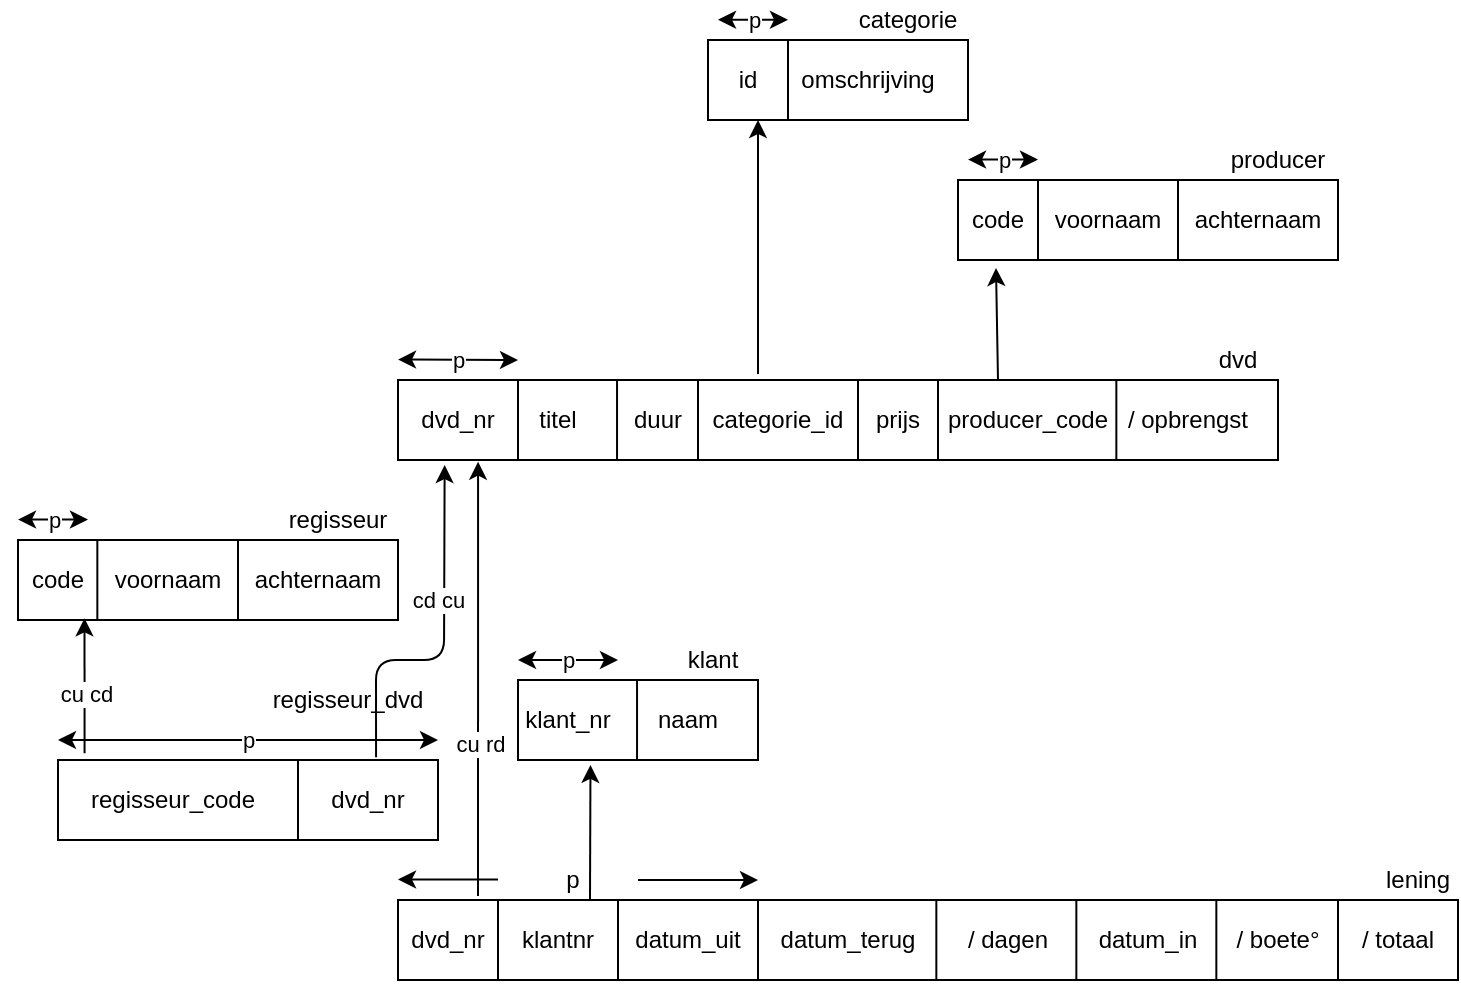 <mxfile>
    <diagram id="100QE5MBlsU9RVIdRO5Y" name="Page-1">
        <mxGraphModel dx="1348" dy="1292" grid="1" gridSize="10" guides="1" tooltips="1" connect="1" arrows="1" fold="1" page="1" pageScale="1" pageWidth="850" pageHeight="1100" math="0" shadow="0">
            <root>
                <mxCell id="0"/>
                <mxCell id="1" parent="0"/>
                <mxCell id="FHouZHXf3DzwIR08vp39-1" value="" style="rounded=0;whiteSpace=wrap;html=1;" parent="1" vertex="1">
                    <mxGeometry x="200" y="450" width="530" height="40" as="geometry"/>
                </mxCell>
                <mxCell id="FHouZHXf3DzwIR08vp39-2" value="lening" style="text;html=1;strokeColor=none;fillColor=none;align=center;verticalAlign=middle;whiteSpace=wrap;rounded=0;" parent="1" vertex="1">
                    <mxGeometry x="690" y="430" width="40" height="20" as="geometry"/>
                </mxCell>
                <mxCell id="FHouZHXf3DzwIR08vp39-3" value="/ totaal" style="text;html=1;strokeColor=none;fillColor=none;align=center;verticalAlign=middle;whiteSpace=wrap;rounded=0;" parent="1" vertex="1">
                    <mxGeometry x="670" y="460" width="60" height="20" as="geometry"/>
                </mxCell>
                <mxCell id="FHouZHXf3DzwIR08vp39-5" value="/ boete° " style="text;html=1;strokeColor=none;fillColor=none;align=center;verticalAlign=middle;whiteSpace=wrap;rounded=0;" parent="1" vertex="1">
                    <mxGeometry x="610" y="460" width="60" height="20" as="geometry"/>
                </mxCell>
                <mxCell id="FHouZHXf3DzwIR08vp39-6" value="datum_in" style="text;html=1;strokeColor=none;fillColor=none;align=center;verticalAlign=middle;whiteSpace=wrap;rounded=0;" parent="1" vertex="1">
                    <mxGeometry x="540" y="460" width="70" height="20" as="geometry"/>
                </mxCell>
                <mxCell id="FHouZHXf3DzwIR08vp39-7" value="/ dagen" style="text;html=1;strokeColor=none;fillColor=none;align=center;verticalAlign=middle;whiteSpace=wrap;rounded=0;" parent="1" vertex="1">
                    <mxGeometry x="470" y="460" width="70" height="20" as="geometry"/>
                </mxCell>
                <mxCell id="FHouZHXf3DzwIR08vp39-8" value="datum_uit" style="text;html=1;strokeColor=none;fillColor=none;align=center;verticalAlign=middle;whiteSpace=wrap;rounded=0;" parent="1" vertex="1">
                    <mxGeometry x="310" y="460" width="70" height="20" as="geometry"/>
                </mxCell>
                <mxCell id="FHouZHXf3DzwIR08vp39-9" value="datum_terug" style="text;html=1;strokeColor=none;fillColor=none;align=center;verticalAlign=middle;whiteSpace=wrap;rounded=0;" parent="1" vertex="1">
                    <mxGeometry x="380" y="460" width="90" height="20" as="geometry"/>
                </mxCell>
                <mxCell id="FHouZHXf3DzwIR08vp39-11" value="klantnr" style="text;html=1;strokeColor=none;fillColor=none;align=center;verticalAlign=middle;whiteSpace=wrap;rounded=0;" parent="1" vertex="1">
                    <mxGeometry x="250" y="460" width="60" height="20" as="geometry"/>
                </mxCell>
                <mxCell id="FHouZHXf3DzwIR08vp39-12" value="dvd_nr" style="text;html=1;strokeColor=none;fillColor=none;align=center;verticalAlign=middle;whiteSpace=wrap;rounded=0;" parent="1" vertex="1">
                    <mxGeometry x="200" y="460" width="50" height="20" as="geometry"/>
                </mxCell>
                <mxCell id="FHouZHXf3DzwIR08vp39-13" value="" style="rounded=0;whiteSpace=wrap;html=1;" parent="1" vertex="1">
                    <mxGeometry x="200" y="190" width="440" height="40" as="geometry"/>
                </mxCell>
                <mxCell id="FHouZHXf3DzwIR08vp39-14" value="&lt;div&gt;dvd_nr&lt;/div&gt;" style="text;html=1;strokeColor=none;fillColor=none;align=center;verticalAlign=middle;whiteSpace=wrap;rounded=0;" parent="1" vertex="1">
                    <mxGeometry x="200" y="200" width="60" height="20" as="geometry"/>
                </mxCell>
                <mxCell id="FHouZHXf3DzwIR08vp39-15" value="titel" style="text;html=1;strokeColor=none;fillColor=none;align=center;verticalAlign=middle;whiteSpace=wrap;rounded=0;" parent="1" vertex="1">
                    <mxGeometry x="260" y="200" width="40" height="20" as="geometry"/>
                </mxCell>
                <mxCell id="FHouZHXf3DzwIR08vp39-17" value="duur" style="text;html=1;strokeColor=none;fillColor=none;align=center;verticalAlign=middle;whiteSpace=wrap;rounded=0;" parent="1" vertex="1">
                    <mxGeometry x="310" y="200" width="40" height="20" as="geometry"/>
                </mxCell>
                <mxCell id="FHouZHXf3DzwIR08vp39-18" value="categorie_id" style="text;html=1;strokeColor=none;fillColor=none;align=center;verticalAlign=middle;whiteSpace=wrap;rounded=0;" parent="1" vertex="1">
                    <mxGeometry x="350" y="200" width="80" height="20" as="geometry"/>
                </mxCell>
                <mxCell id="FHouZHXf3DzwIR08vp39-19" value="prijs" style="text;html=1;strokeColor=none;fillColor=none;align=center;verticalAlign=middle;whiteSpace=wrap;rounded=0;" parent="1" vertex="1">
                    <mxGeometry x="430" y="200" width="40" height="20" as="geometry"/>
                </mxCell>
                <mxCell id="FHouZHXf3DzwIR08vp39-21" value="producer_code" style="text;html=1;strokeColor=none;fillColor=none;align=center;verticalAlign=middle;whiteSpace=wrap;rounded=0;" parent="1" vertex="1">
                    <mxGeometry x="470" y="200" width="90" height="20" as="geometry"/>
                </mxCell>
                <mxCell id="FHouZHXf3DzwIR08vp39-22" value="/ opbrengst" style="text;html=1;strokeColor=none;fillColor=none;align=center;verticalAlign=middle;whiteSpace=wrap;rounded=0;" parent="1" vertex="1">
                    <mxGeometry x="560" y="200" width="70" height="20" as="geometry"/>
                </mxCell>
                <mxCell id="FHouZHXf3DzwIR08vp39-23" value="&lt;div&gt;dvd&lt;/div&gt;" style="text;html=1;strokeColor=none;fillColor=none;align=center;verticalAlign=middle;whiteSpace=wrap;rounded=0;" parent="1" vertex="1">
                    <mxGeometry x="600" y="170" width="40" height="20" as="geometry"/>
                </mxCell>
                <mxCell id="FHouZHXf3DzwIR08vp39-24" value="" style="rounded=0;whiteSpace=wrap;html=1;" parent="1" vertex="1">
                    <mxGeometry x="10" y="270" width="190" height="40" as="geometry"/>
                </mxCell>
                <mxCell id="FHouZHXf3DzwIR08vp39-25" value="code" style="text;html=1;strokeColor=none;fillColor=none;align=center;verticalAlign=middle;whiteSpace=wrap;rounded=0;" parent="1" vertex="1">
                    <mxGeometry x="10" y="280" width="40" height="20" as="geometry"/>
                </mxCell>
                <mxCell id="FHouZHXf3DzwIR08vp39-26" value="voornaam" style="text;html=1;strokeColor=none;fillColor=none;align=center;verticalAlign=middle;whiteSpace=wrap;rounded=0;" parent="1" vertex="1">
                    <mxGeometry x="50" y="280" width="70" height="20" as="geometry"/>
                </mxCell>
                <mxCell id="FHouZHXf3DzwIR08vp39-27" value="achternaam" style="text;html=1;strokeColor=none;fillColor=none;align=center;verticalAlign=middle;whiteSpace=wrap;rounded=0;" parent="1" vertex="1">
                    <mxGeometry x="120" y="280" width="80" height="20" as="geometry"/>
                </mxCell>
                <mxCell id="FHouZHXf3DzwIR08vp39-28" value="regisseur" style="text;html=1;strokeColor=none;fillColor=none;align=center;verticalAlign=middle;whiteSpace=wrap;rounded=0;" parent="1" vertex="1">
                    <mxGeometry x="140" y="250" width="60" height="20" as="geometry"/>
                </mxCell>
                <mxCell id="FHouZHXf3DzwIR08vp39-29" value="" style="rounded=0;whiteSpace=wrap;html=1;" parent="1" vertex="1">
                    <mxGeometry x="480" y="90" width="190" height="40" as="geometry"/>
                </mxCell>
                <mxCell id="FHouZHXf3DzwIR08vp39-30" value="code" style="text;html=1;strokeColor=none;fillColor=none;align=center;verticalAlign=middle;whiteSpace=wrap;rounded=0;" parent="1" vertex="1">
                    <mxGeometry x="480" y="100" width="40" height="20" as="geometry"/>
                </mxCell>
                <mxCell id="FHouZHXf3DzwIR08vp39-31" value="voornaam" style="text;html=1;strokeColor=none;fillColor=none;align=center;verticalAlign=middle;whiteSpace=wrap;rounded=0;" parent="1" vertex="1">
                    <mxGeometry x="520" y="100" width="70" height="20" as="geometry"/>
                </mxCell>
                <mxCell id="FHouZHXf3DzwIR08vp39-32" value="achternaam" style="text;html=1;strokeColor=none;fillColor=none;align=center;verticalAlign=middle;whiteSpace=wrap;rounded=0;" parent="1" vertex="1">
                    <mxGeometry x="590" y="100" width="80" height="20" as="geometry"/>
                </mxCell>
                <mxCell id="FHouZHXf3DzwIR08vp39-33" value="producer" style="text;html=1;strokeColor=none;fillColor=none;align=center;verticalAlign=middle;whiteSpace=wrap;rounded=0;" parent="1" vertex="1">
                    <mxGeometry x="610" y="70" width="60" height="20" as="geometry"/>
                </mxCell>
                <mxCell id="FHouZHXf3DzwIR08vp39-35" value="" style="rounded=0;whiteSpace=wrap;html=1;" parent="1" vertex="1">
                    <mxGeometry x="355" y="20" width="130" height="40" as="geometry"/>
                </mxCell>
                <mxCell id="FHouZHXf3DzwIR08vp39-36" value="id" style="text;html=1;strokeColor=none;fillColor=none;align=center;verticalAlign=middle;whiteSpace=wrap;rounded=0;" parent="1" vertex="1">
                    <mxGeometry x="355" y="30" width="40" height="20" as="geometry"/>
                </mxCell>
                <mxCell id="FHouZHXf3DzwIR08vp39-37" value="omschrijving" style="text;html=1;strokeColor=none;fillColor=none;align=center;verticalAlign=middle;whiteSpace=wrap;rounded=0;" parent="1" vertex="1">
                    <mxGeometry x="395" y="30" width="80" height="20" as="geometry"/>
                </mxCell>
                <mxCell id="FHouZHXf3DzwIR08vp39-39" value="categorie" style="text;html=1;strokeColor=none;fillColor=none;align=center;verticalAlign=middle;whiteSpace=wrap;rounded=0;" parent="1" vertex="1">
                    <mxGeometry x="425" width="60" height="20" as="geometry"/>
                </mxCell>
                <mxCell id="FHouZHXf3DzwIR08vp39-41" value="" style="rounded=0;whiteSpace=wrap;html=1;" parent="1" vertex="1">
                    <mxGeometry x="260" y="340" width="120" height="40" as="geometry"/>
                </mxCell>
                <mxCell id="FHouZHXf3DzwIR08vp39-42" value="klant_nr" style="text;html=1;strokeColor=none;fillColor=none;align=center;verticalAlign=middle;whiteSpace=wrap;rounded=0;" parent="1" vertex="1">
                    <mxGeometry x="260" y="350" width="50" height="20" as="geometry"/>
                </mxCell>
                <mxCell id="FHouZHXf3DzwIR08vp39-43" value="naam" style="text;html=1;strokeColor=none;fillColor=none;align=center;verticalAlign=middle;whiteSpace=wrap;rounded=0;" parent="1" vertex="1">
                    <mxGeometry x="320" y="350" width="50" height="20" as="geometry"/>
                </mxCell>
                <mxCell id="FHouZHXf3DzwIR08vp39-44" value="klant" style="text;html=1;strokeColor=none;fillColor=none;align=center;verticalAlign=middle;whiteSpace=wrap;rounded=0;" parent="1" vertex="1">
                    <mxGeometry x="335" y="320" width="45" height="20" as="geometry"/>
                </mxCell>
                <mxCell id="FHouZHXf3DzwIR08vp39-45" value="p" style="endArrow=classic;startArrow=classic;html=1;" parent="1" edge="1">
                    <mxGeometry width="50" height="50" relative="1" as="geometry">
                        <mxPoint x="260" y="330" as="sourcePoint"/>
                        <mxPoint x="310" y="330" as="targetPoint"/>
                    </mxGeometry>
                </mxCell>
                <mxCell id="FHouZHXf3DzwIR08vp39-46" value="p" style="endArrow=classic;startArrow=classic;html=1;" parent="1" edge="1">
                    <mxGeometry width="50" height="50" relative="1" as="geometry">
                        <mxPoint x="360" y="9.88" as="sourcePoint"/>
                        <mxPoint x="395" y="9.88" as="targetPoint"/>
                    </mxGeometry>
                </mxCell>
                <mxCell id="FHouZHXf3DzwIR08vp39-47" value="p" style="endArrow=classic;startArrow=classic;html=1;" parent="1" edge="1">
                    <mxGeometry width="50" height="50" relative="1" as="geometry">
                        <mxPoint x="485" y="79.76" as="sourcePoint"/>
                        <mxPoint x="520" y="79.76" as="targetPoint"/>
                    </mxGeometry>
                </mxCell>
                <mxCell id="FHouZHXf3DzwIR08vp39-48" value="p" style="endArrow=classic;startArrow=classic;html=1;" parent="1" edge="1">
                    <mxGeometry width="50" height="50" relative="1" as="geometry">
                        <mxPoint x="10" y="259.76" as="sourcePoint"/>
                        <mxPoint x="45" y="259.76" as="targetPoint"/>
                    </mxGeometry>
                </mxCell>
                <mxCell id="FHouZHXf3DzwIR08vp39-49" value="p" style="endArrow=classic;startArrow=classic;html=1;" parent="1" edge="1">
                    <mxGeometry width="50" height="50" relative="1" as="geometry">
                        <mxPoint x="200" y="179.76" as="sourcePoint"/>
                        <mxPoint x="260" y="180" as="targetPoint"/>
                    </mxGeometry>
                </mxCell>
                <mxCell id="2" value="" style="endArrow=classic;html=1;" edge="1" parent="1">
                    <mxGeometry width="50" height="50" relative="1" as="geometry">
                        <mxPoint x="250" y="439.71" as="sourcePoint"/>
                        <mxPoint x="200" y="439.71" as="targetPoint"/>
                    </mxGeometry>
                </mxCell>
                <mxCell id="3" value="" style="endArrow=classic;html=1;" edge="1" parent="1">
                    <mxGeometry width="50" height="50" relative="1" as="geometry">
                        <mxPoint x="320" y="440" as="sourcePoint"/>
                        <mxPoint x="380" y="440" as="targetPoint"/>
                    </mxGeometry>
                </mxCell>
                <mxCell id="4" value="p" style="text;html=1;strokeColor=none;fillColor=none;align=center;verticalAlign=middle;whiteSpace=wrap;rounded=0;" vertex="1" parent="1">
                    <mxGeometry x="280" y="430" width="15" height="20" as="geometry"/>
                </mxCell>
                <mxCell id="5" value="" style="endArrow=classic;html=1;entryX=0.302;entryY=1.061;entryDx=0;entryDy=0;entryPerimeter=0;" edge="1" parent="1" target="FHouZHXf3DzwIR08vp39-41">
                    <mxGeometry width="50" height="50" relative="1" as="geometry">
                        <mxPoint x="296" y="450" as="sourcePoint"/>
                        <mxPoint x="345" y="400" as="targetPoint"/>
                    </mxGeometry>
                </mxCell>
                <mxCell id="6" value="" style="endArrow=classic;html=1;entryX=0.091;entryY=1.021;entryDx=0;entryDy=0;entryPerimeter=0;" edge="1" parent="1" target="FHouZHXf3DzwIR08vp39-13">
                    <mxGeometry width="50" height="50" relative="1" as="geometry">
                        <mxPoint x="240" y="448" as="sourcePoint"/>
                        <mxPoint x="240" y="240" as="targetPoint"/>
                    </mxGeometry>
                </mxCell>
                <mxCell id="24" value="cu rd" style="edgeLabel;html=1;align=center;verticalAlign=middle;resizable=0;points=[];" vertex="1" connectable="0" parent="6">
                    <mxGeometry x="-0.297" y="-1" relative="1" as="geometry">
                        <mxPoint as="offset"/>
                    </mxGeometry>
                </mxCell>
                <mxCell id="8" value="" style="rounded=0;whiteSpace=wrap;html=1;" vertex="1" parent="1">
                    <mxGeometry x="30" y="380" width="190" height="40" as="geometry"/>
                </mxCell>
                <mxCell id="9" value="regisseur_code" style="text;html=1;strokeColor=none;fillColor=none;align=center;verticalAlign=middle;whiteSpace=wrap;rounded=0;" vertex="1" parent="1">
                    <mxGeometry x="35" y="390" width="105" height="20" as="geometry"/>
                </mxCell>
                <mxCell id="10" value="dvd_nr" style="text;html=1;strokeColor=none;fillColor=none;align=center;verticalAlign=middle;whiteSpace=wrap;rounded=0;" vertex="1" parent="1">
                    <mxGeometry x="165" y="390" width="40" height="20" as="geometry"/>
                </mxCell>
                <mxCell id="11" value="" style="endArrow=classic;startArrow=classic;html=1;" edge="1" parent="1">
                    <mxGeometry width="50" height="50" relative="1" as="geometry">
                        <mxPoint x="30" y="370" as="sourcePoint"/>
                        <mxPoint x="220" y="370" as="targetPoint"/>
                    </mxGeometry>
                </mxCell>
                <mxCell id="12" value="p" style="edgeLabel;html=1;align=center;verticalAlign=middle;resizable=0;points=[];" vertex="1" connectable="0" parent="11">
                    <mxGeometry x="0.091" relative="1" as="geometry">
                        <mxPoint x="-9" as="offset"/>
                    </mxGeometry>
                </mxCell>
                <mxCell id="13" value="regisseur_dvd" style="text;html=1;strokeColor=none;fillColor=none;align=center;verticalAlign=middle;whiteSpace=wrap;rounded=0;" vertex="1" parent="1">
                    <mxGeometry x="130" y="340" width="90" height="20" as="geometry"/>
                </mxCell>
                <mxCell id="14" value="" style="endArrow=classic;html=1;entryX=0.053;entryY=1.063;entryDx=0;entryDy=0;entryPerimeter=0;exitX=0.837;exitY=-0.035;exitDx=0;exitDy=0;exitPerimeter=0;" edge="1" parent="1" source="8" target="FHouZHXf3DzwIR08vp39-13">
                    <mxGeometry width="50" height="50" relative="1" as="geometry">
                        <mxPoint x="240" y="580" as="sourcePoint"/>
                        <mxPoint x="290" y="530" as="targetPoint"/>
                        <Array as="points">
                            <mxPoint x="189" y="330"/>
                            <mxPoint x="223" y="330"/>
                        </Array>
                    </mxGeometry>
                </mxCell>
                <mxCell id="21" value="cd cu" style="edgeLabel;html=1;align=center;verticalAlign=middle;resizable=0;points=[];" vertex="1" connectable="0" parent="14">
                    <mxGeometry x="0.332" relative="1" as="geometry">
                        <mxPoint x="-3" y="7" as="offset"/>
                    </mxGeometry>
                </mxCell>
                <mxCell id="15" value="" style="endArrow=classic;html=1;exitX=0.07;exitY=-0.083;exitDx=0;exitDy=0;exitPerimeter=0;entryX=0.175;entryY=0.979;entryDx=0;entryDy=0;entryPerimeter=0;" edge="1" parent="1" source="8" target="FHouZHXf3DzwIR08vp39-24">
                    <mxGeometry width="50" height="50" relative="1" as="geometry">
                        <mxPoint y="320" as="sourcePoint"/>
                        <mxPoint x="50" y="270" as="targetPoint"/>
                    </mxGeometry>
                </mxCell>
                <mxCell id="25" value="cu cd" style="edgeLabel;html=1;align=center;verticalAlign=middle;resizable=0;points=[];" vertex="1" connectable="0" parent="15">
                    <mxGeometry x="-0.13" relative="1" as="geometry">
                        <mxPoint as="offset"/>
                    </mxGeometry>
                </mxCell>
                <mxCell id="16" value="" style="endArrow=classic;html=1;" edge="1" parent="1">
                    <mxGeometry width="50" height="50" relative="1" as="geometry">
                        <mxPoint x="500" y="190" as="sourcePoint"/>
                        <mxPoint x="499" y="134" as="targetPoint"/>
                    </mxGeometry>
                </mxCell>
                <mxCell id="17" value="" style="endArrow=classic;html=1;" edge="1" parent="1">
                    <mxGeometry width="50" height="50" relative="1" as="geometry">
                        <mxPoint x="380" y="187" as="sourcePoint"/>
                        <mxPoint x="380" y="60" as="targetPoint"/>
                    </mxGeometry>
                </mxCell>
                <mxCell id="18" value="" style="endArrow=none;html=1;" edge="1" parent="1">
                    <mxGeometry width="50" height="50" relative="1" as="geometry">
                        <mxPoint x="49.67" y="310" as="sourcePoint"/>
                        <mxPoint x="49.67" y="270" as="targetPoint"/>
                    </mxGeometry>
                </mxCell>
                <mxCell id="19" value="" style="endArrow=none;html=1;" edge="1" parent="1">
                    <mxGeometry width="50" height="50" relative="1" as="geometry">
                        <mxPoint x="120" y="310" as="sourcePoint"/>
                        <mxPoint x="120" y="270" as="targetPoint"/>
                    </mxGeometry>
                </mxCell>
                <mxCell id="20" value="" style="endArrow=none;html=1;" edge="1" parent="1">
                    <mxGeometry width="50" height="50" relative="1" as="geometry">
                        <mxPoint x="150" y="420" as="sourcePoint"/>
                        <mxPoint x="150" y="380" as="targetPoint"/>
                    </mxGeometry>
                </mxCell>
                <mxCell id="26" value="" style="endArrow=none;html=1;" edge="1" parent="1">
                    <mxGeometry width="50" height="50" relative="1" as="geometry">
                        <mxPoint x="260" y="230" as="sourcePoint"/>
                        <mxPoint x="260" y="190" as="targetPoint"/>
                    </mxGeometry>
                </mxCell>
                <mxCell id="27" value="" style="endArrow=none;html=1;" edge="1" parent="1">
                    <mxGeometry width="50" height="50" relative="1" as="geometry">
                        <mxPoint x="309.52" y="230" as="sourcePoint"/>
                        <mxPoint x="309.52" y="190" as="targetPoint"/>
                    </mxGeometry>
                </mxCell>
                <mxCell id="28" value="" style="endArrow=none;html=1;" edge="1" parent="1">
                    <mxGeometry width="50" height="50" relative="1" as="geometry">
                        <mxPoint x="350" y="230" as="sourcePoint"/>
                        <mxPoint x="350" y="190" as="targetPoint"/>
                    </mxGeometry>
                </mxCell>
                <mxCell id="29" value="" style="endArrow=none;html=1;" edge="1" parent="1">
                    <mxGeometry width="50" height="50" relative="1" as="geometry">
                        <mxPoint x="319.52" y="380" as="sourcePoint"/>
                        <mxPoint x="319.52" y="340" as="targetPoint"/>
                    </mxGeometry>
                </mxCell>
                <mxCell id="30" value="" style="endArrow=none;html=1;" edge="1" parent="1">
                    <mxGeometry width="50" height="50" relative="1" as="geometry">
                        <mxPoint x="430" y="230" as="sourcePoint"/>
                        <mxPoint x="430" y="190" as="targetPoint"/>
                    </mxGeometry>
                </mxCell>
                <mxCell id="31" value="" style="endArrow=none;html=1;" edge="1" parent="1">
                    <mxGeometry width="50" height="50" relative="1" as="geometry">
                        <mxPoint x="470" y="230" as="sourcePoint"/>
                        <mxPoint x="470" y="190" as="targetPoint"/>
                    </mxGeometry>
                </mxCell>
                <mxCell id="32" value="" style="endArrow=none;html=1;" edge="1" parent="1">
                    <mxGeometry width="50" height="50" relative="1" as="geometry">
                        <mxPoint x="395" y="60" as="sourcePoint"/>
                        <mxPoint x="395" y="20" as="targetPoint"/>
                    </mxGeometry>
                </mxCell>
                <mxCell id="33" value="" style="endArrow=none;html=1;" edge="1" parent="1">
                    <mxGeometry width="50" height="50" relative="1" as="geometry">
                        <mxPoint x="590" y="130" as="sourcePoint"/>
                        <mxPoint x="590" y="90" as="targetPoint"/>
                    </mxGeometry>
                </mxCell>
                <mxCell id="34" value="" style="endArrow=none;html=1;" edge="1" parent="1">
                    <mxGeometry width="50" height="50" relative="1" as="geometry">
                        <mxPoint x="520" y="130" as="sourcePoint"/>
                        <mxPoint x="520" y="90" as="targetPoint"/>
                    </mxGeometry>
                </mxCell>
                <mxCell id="35" value="" style="endArrow=none;html=1;" edge="1" parent="1">
                    <mxGeometry width="50" height="50" relative="1" as="geometry">
                        <mxPoint x="559.17" y="230" as="sourcePoint"/>
                        <mxPoint x="559.17" y="190" as="targetPoint"/>
                    </mxGeometry>
                </mxCell>
                <mxCell id="37" value="" style="endArrow=none;html=1;" edge="1" parent="1">
                    <mxGeometry width="50" height="50" relative="1" as="geometry">
                        <mxPoint x="250" y="490" as="sourcePoint"/>
                        <mxPoint x="250" y="450" as="targetPoint"/>
                    </mxGeometry>
                </mxCell>
                <mxCell id="38" value="" style="endArrow=none;html=1;" edge="1" parent="1">
                    <mxGeometry width="50" height="50" relative="1" as="geometry">
                        <mxPoint x="310" y="490" as="sourcePoint"/>
                        <mxPoint x="310" y="450" as="targetPoint"/>
                    </mxGeometry>
                </mxCell>
                <mxCell id="39" value="" style="endArrow=none;html=1;" edge="1" parent="1">
                    <mxGeometry width="50" height="50" relative="1" as="geometry">
                        <mxPoint x="380" y="490" as="sourcePoint"/>
                        <mxPoint x="380" y="450" as="targetPoint"/>
                    </mxGeometry>
                </mxCell>
                <mxCell id="40" value="" style="endArrow=none;html=1;" edge="1" parent="1">
                    <mxGeometry width="50" height="50" relative="1" as="geometry">
                        <mxPoint x="469.17" y="490" as="sourcePoint"/>
                        <mxPoint x="469.17" y="450" as="targetPoint"/>
                    </mxGeometry>
                </mxCell>
                <mxCell id="41" value="" style="endArrow=none;html=1;" edge="1" parent="1">
                    <mxGeometry width="50" height="50" relative="1" as="geometry">
                        <mxPoint x="539.17" y="490" as="sourcePoint"/>
                        <mxPoint x="539.17" y="450" as="targetPoint"/>
                    </mxGeometry>
                </mxCell>
                <mxCell id="42" value="" style="endArrow=none;html=1;" edge="1" parent="1">
                    <mxGeometry width="50" height="50" relative="1" as="geometry">
                        <mxPoint x="609.17" y="490" as="sourcePoint"/>
                        <mxPoint x="609.17" y="450" as="targetPoint"/>
                    </mxGeometry>
                </mxCell>
                <mxCell id="43" value="" style="endArrow=none;html=1;" edge="1" parent="1">
                    <mxGeometry width="50" height="50" relative="1" as="geometry">
                        <mxPoint x="670" y="490" as="sourcePoint"/>
                        <mxPoint x="670" y="450" as="targetPoint"/>
                    </mxGeometry>
                </mxCell>
            </root>
        </mxGraphModel>
    </diagram>
</mxfile>
